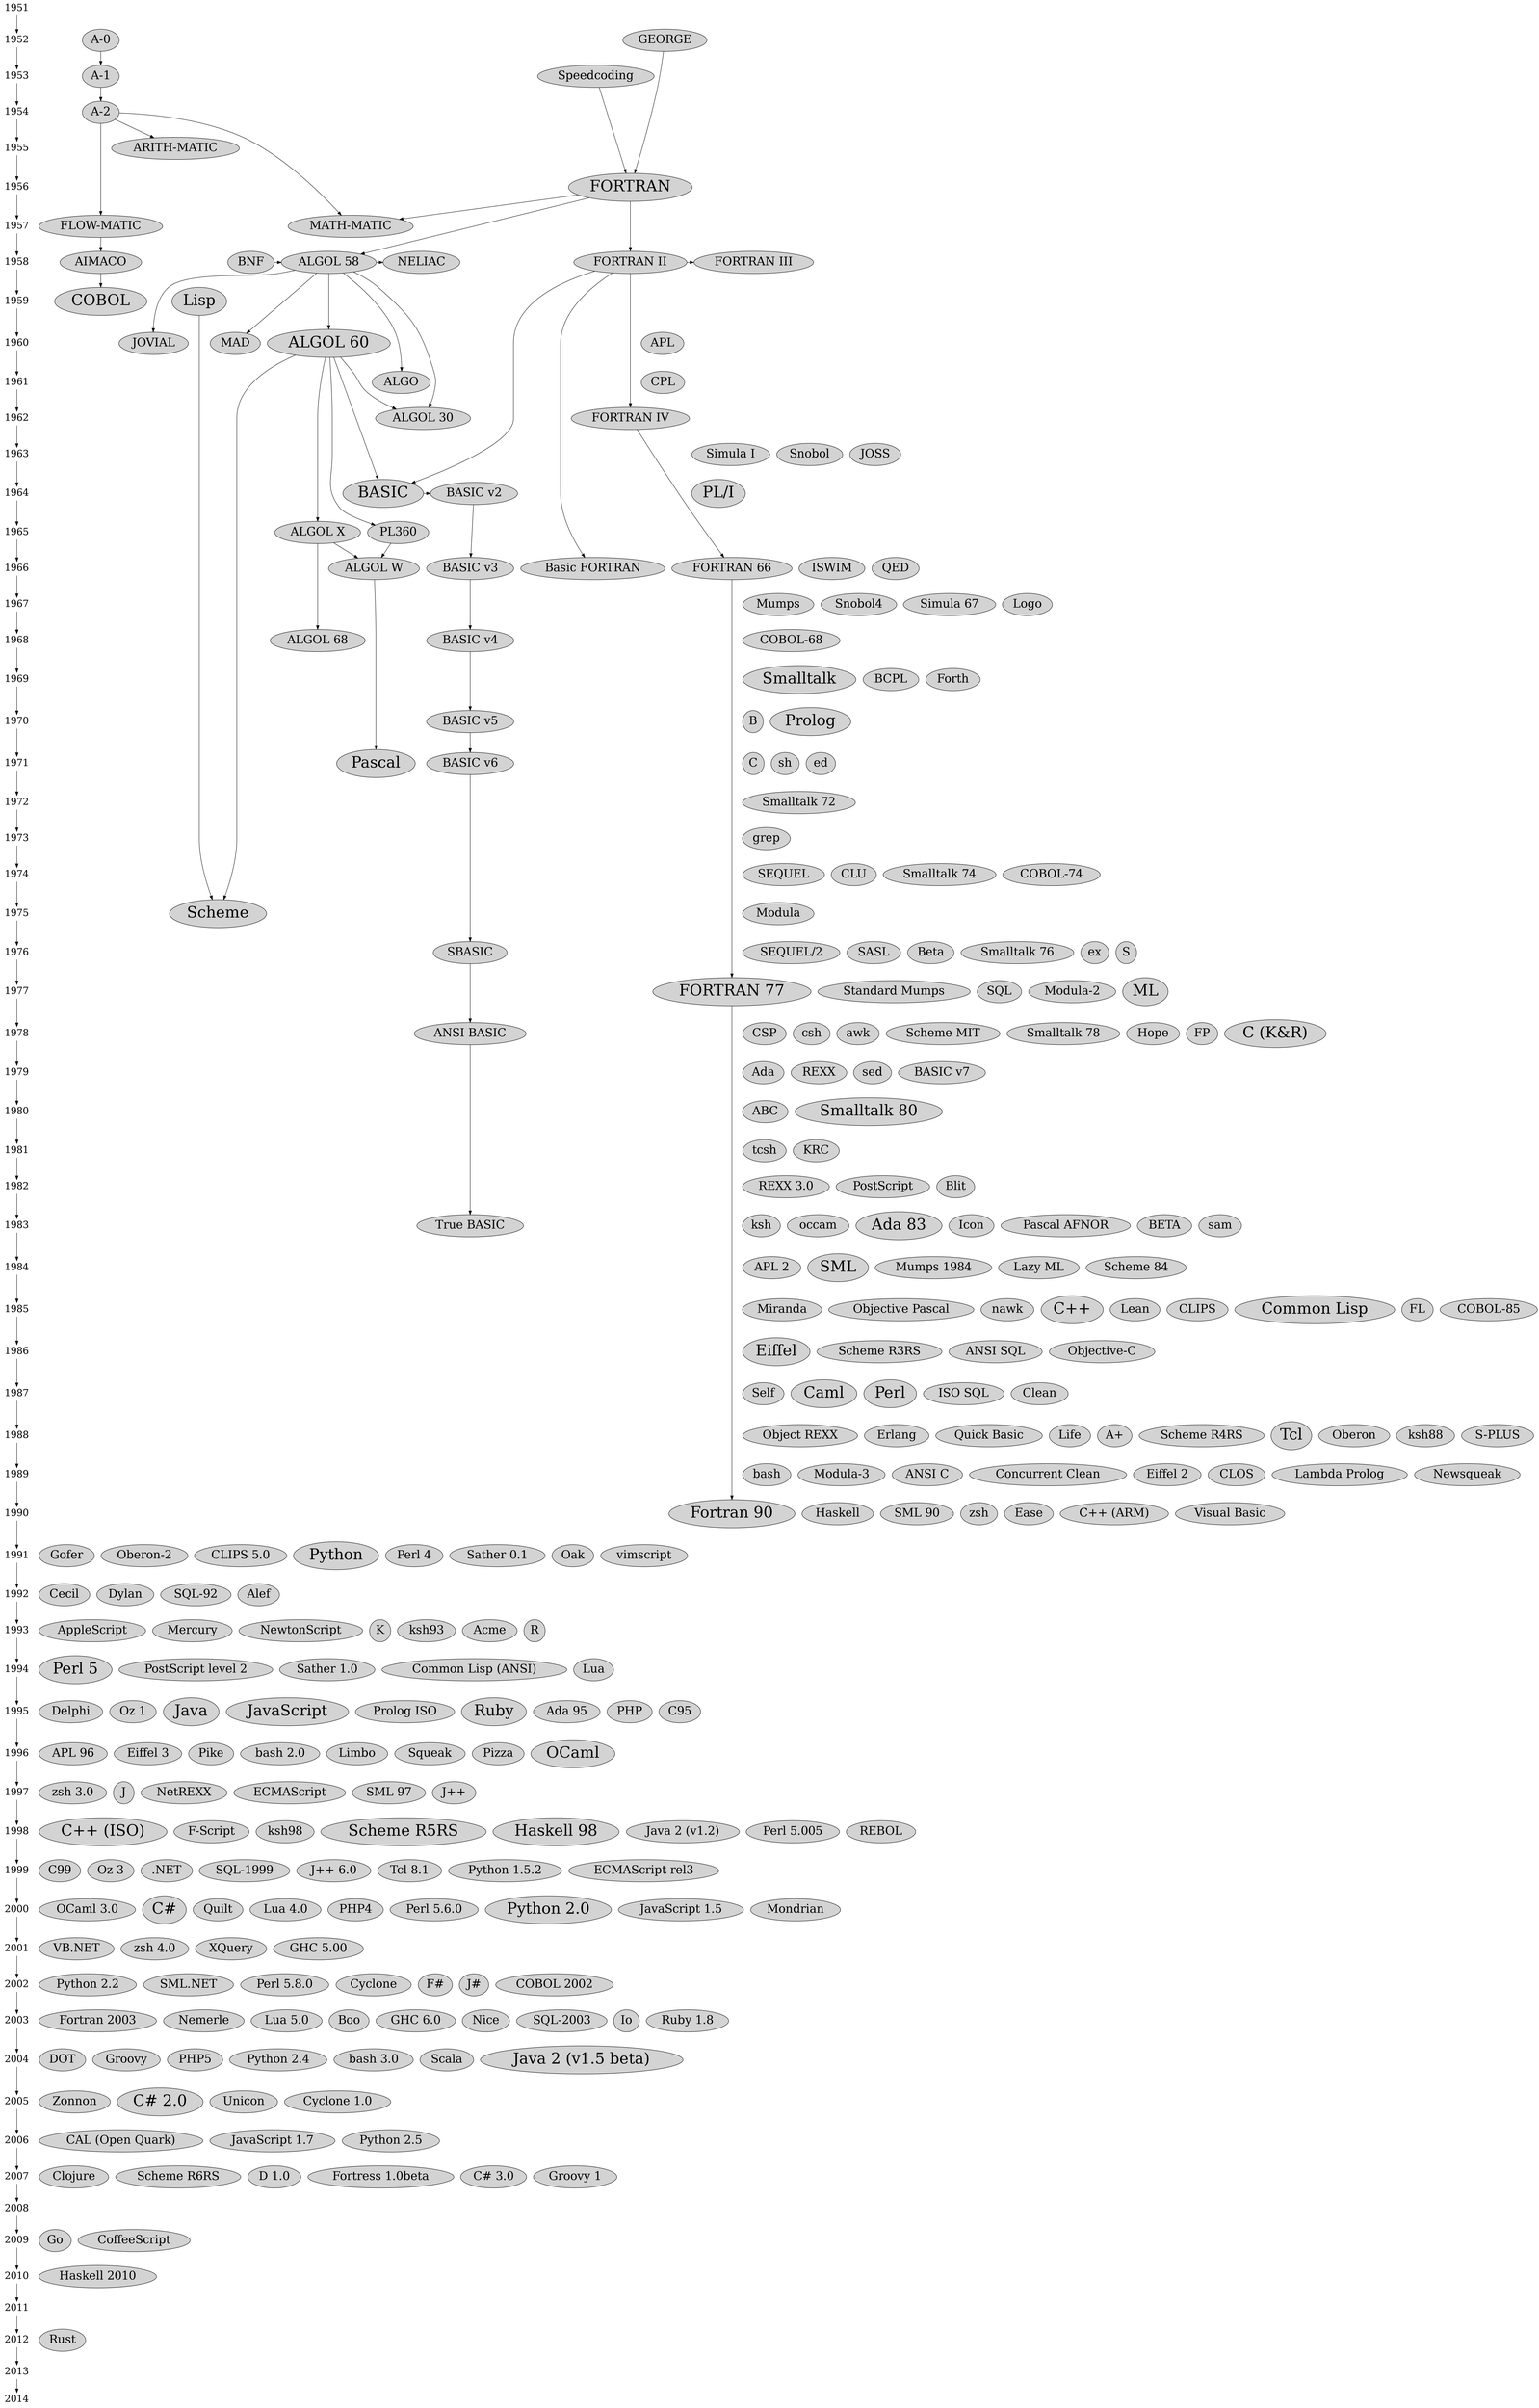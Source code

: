 digraph dd {

  {
    node [ shape=plaintext,fontsize=25 ];

    1951 -> 1952 -> 1953 -> 1954 -> 1955 -> 1956 -> 1957 -> 1958 -> 1959 ->
    1960 -> 1961 -> 1962 -> 1963 -> 1964 -> 1965 -> 1966 -> 1967 -> 1968 -> 1969 ->
    1970 -> 1971 -> 1972 -> 1973 -> 1974 -> 1975 -> 1976 -> 1977 -> 1978 -> 1979 ->
    1980 -> 1981 -> 1982 -> 1983 -> 1984 -> 1985 -> 1986 -> 1987 -> 1988 -> 1989 ->
    1990 -> 1991 -> 1992 -> 1993 -> 1994 -> 1995 -> 1996 -> 1997 -> 1998 -> 1999 ->
    2000 -> 2001 -> 2002 -> 2003 -> 2004 -> 2005 -> 2006 -> 2007 -> 2008 -> 2009 ->
    2010 -> 2011 -> 2012 -> 2013 -> 2014

  }

node [ fontsize=30, style=filled ];

{ rank = same ; 1952
    "A-0"
    "GEORGE"
}

{ rank = same ; 1953
    "A-1"
    "Speedcoding"
}

{ rank = same ; 1954
    "A-2"
}

{ rank = same ; 1955
    "ARITH-MATIC"
}

{ rank = same ; 1956
    "FORTRAN" [ fontsize=40 ]
}

{ rank = same ; 1957
    "MATH-MATIC"
    "FLOW-MATIC"
}

{ rank = same ; 1958
    "BNF"
    "ALGOL 58"
    "NELIAC"
    "AIMACO"
    "FORTRAN II"
    "FORTRAN III"
}

{ rank = same ; 1959
    "Lisp" [ fontsize=40 ]
    "COBOL" [ fontsize=40 ]
}

{ rank = same ; 1960
    "ALGOL 60" [ fontsize=40 ]
    "JOVIAL"
    "MAD"
    "APL"
}

{ rank = same ; 1961
    "CPL"
    "ALGO"
}

{ rank = same ; 1962
    "ALGOL 30"
    "FORTRAN IV"
}

{ rank = same ; 1963
    "Simula I"
    "Snobol"
    "JOSS"
}

{ rank = same ; 1964
    "BASIC" [ fontsize=40]
    "BASIC v2"
    "PL/I" [ fontsize=40 ]
}

{ rank = same ; 1965
    "ALGOL X"
    "PL360"
}

{ rank = same ; 1966
    "ISWIM"
    "ALGOL W"
    "QED"
    "BASIC v3"
    "FORTRAN 66"
    "Basic FORTRAN"
}

{ rank = same ; 1967
    "Mumps"
    "Snobol4"
    "Simula 67"
    "Logo"
}

{ rank = same ; 1968
    "COBOL-68"
    "ALGOL 68"
    "BASIC v4"
}

{ rank = same ; 1969
    "Smalltalk" [ fontsize=40 ]
    "BCPL"
    "Forth"
}

{ rank = same ; 1970
    "B"
    "Prolog" [ fontsize=40 ]
    "BASIC v5"
}

{ rank = same ; 1971
    "C"
    "sh"
    "Pascal" [ fontsize=40 ]
    "ed"
    "BASIC v6"
}

{ rank = same ; 1972
    "Smalltalk 72"
}

{ rank = same ; 1973
    "grep"
}

{ rank = same ; 1974
    "SEQUEL"
    "CLU"
    "Smalltalk 74"
    "COBOL-74"
}

{ rank = same ; 1975
    "Modula"
    "Scheme" [ fontsize=40 ]
}

{ rank = same ; 1976
    "SEQUEL/2"
    "SASL"
    "Beta"
    "Smalltalk 76"
    "ex"
    "S"
    "SBASIC"
}

{ rank = same ; 1977
    "Standard Mumps"
    "FORTRAN 77" [ fontsize=40 ]
    "SQL"
    "Modula-2"
    "ML" [ fontsize=40 ]
}

{ rank = same ; 1978
    "CSP"
    "csh"
    "awk"
    "Scheme MIT"
    "Smalltalk 78"
    "Hope"
    "FP"
    "C (K&R)" [ fontsize=40 ]
}

{ rank = same ; 1979
    "Ada"
    "REXX"
    "sed"
    "BASIC v7"
}

{ rank = same ; 1980
    "ABC"
    "Smalltalk 80" [ fontsize=40 ]
}

{ rank = same ; 1981
    "tcsh"
    "KRC"
}

{ rank = same ; 1982
    "REXX 3.0"
    "PostScript"
    "Blit"
}

{ rank = same ; 1983
    "True BASIC"
    "ksh"
    "occam"
    "Ada 83" [ fontsize=40 ]
    "Icon"
    "Pascal AFNOR"
    "BETA"
    "sam"
}

{ rank = same ; 1984
    "APL 2"
    "SML" [ fontsize=40 ]
    "Mumps 1984"
    "Lazy ML"
    "Scheme 84"
}

{ rank = same ; 1985
    "Miranda"
    "Objective Pascal"
    "nawk"
    "C++" [ fontsize=40 ]
    "Lean"
    "CLIPS"
    "Common Lisp" [ fontsize=40 ]
    "FL"
    "COBOL-85"
}

{ rank = same ; 1986
    "Eiffel" [ fontsize=40 ]
    "Scheme R3RS"
    "ANSI SQL"
    "Objective-C"
}

{ rank = same ; 1987
    "Self"
    "Caml" [ fontsize=40 ]
    "Perl" [ fontsize=40 ]
    "ISO SQL"
    "Clean"
}

{ rank = same ; 1988
    "Object REXX"
    "Erlang"
    "Quick Basic"
    "Life"
    "A+"
    "Scheme R4RS"
    "Tcl" [ fontsize=40 ]
    "Oberon"
    "ksh88"
    "S-PLUS"
}

{ rank = same ; 1989
    "bash"
    "Modula-3"
    "ANSI C"
    "Concurrent Clean"
    "Eiffel 2"
    "CLOS"
    "Lambda Prolog"
    "Newsqueak"
}

{ rank = same ; 1990
    "Haskell"
    "Fortran 90" [ fontsize=40 ]
    "SML 90"
    "zsh"
    "Ease"
    "C++ (ARM)"
    "Visual Basic"
}

{ rank = same ; 1991
    "Gofer"
    "Oberon-2"
    "CLIPS 5.0"
    "Python" [ fontsize=40 ]
    "Perl 4"
    "Sather 0.1"
    "Oak"
    "vimscript"
}

{ rank = same ; 1992
    "Cecil"
    "Dylan"
    "SQL-92"
    "Alef"
}

{ rank = same ; 1993
    "AppleScript"
    "Mercury"
    "NewtonScript"
    "K"
    "ksh93"
    "Acme"
    "R"
}

{ rank = same ; 1994
    "Perl 5" [ fontsize=40 ]
    "PostScript level 2"
    "Sather 1.0"
    "Common Lisp (ANSI)"
    "Lua"
}

{ rank = same ; 1995
    "Delphi"
    "Oz 1"
    "Java" [ fontsize=40 ]
    "JavaScript" [ fontsize=40 ]
    "Prolog ISO"
    "Ruby" [ fontsize=40 ]
    "Ada 95"
    "PHP"
    "C95"
}

{ rank = same ; 1996
    "APL 96"
    "Eiffel 3"
    "Pike"
    "bash 2.0"
    "Limbo"
    "Squeak"
    "Pizza"
    "OCaml" [ fontsize=40 ]
}

{ rank = same ; 1997
    "zsh 3.0"
    "J"
    "NetREXX"
    "ECMAScript"
    "SML 97"
    "J++"
}

{ rank = same ; 1998
    "C++ (ISO)" [ fontsize=40 ]
    "F-Script"
    "ksh98"
    "Scheme R5RS" [ fontsize=40 ]
    "Haskell 98" [ fontsize=40 ]
    "Java 2 (v1.2)"
    "Perl 5.005"
    "REBOL"
}

{ rank = same ; 1999
    "C99"
    "Oz 3"
    ".NET"
    "SQL-1999"
    "J++ 6.0"
    "Tcl 8.1"
    "Python 1.5.2"
    "ECMAScript rel3"
}

{ rank = same ; 2000
    "OCaml 3.0"
    "C#" [ fontsize=40 ]
    "Quilt"
    "Lua 4.0"
    "PHP4"
    "Perl 5.6.0"
    "Python 2.0" [ fontsize=40 ]
    "JavaScript 1.5"
    "Mondrian"
}

{ rank = same ; 2001
    "VB.NET"
    "zsh 4.0"
    "XQuery"
    "GHC 5.00"
}

{ rank = same ; 2002
    "Python 2.2"
    "SML.NET"
    "Perl 5.8.0"
    "Cyclone"
    "F#"
    "J#"
    "COBOL 2002"
}

{ rank = same ; 2003
    "Fortran 2003"
    "Nemerle"
    "Lua 5.0"
    "Boo"
    "GHC 6.0"
    "Nice"
    "SQL-2003"
    "Io"
    "Ruby 1.8"
}

{ rank = same ; 2004
    "DOT"
}

{ rank = same ; 2004
    "Groovy"
    "PHP5"
    "Python 2.4"
    "bash 3.0"
    "Scala"
    "Java 2 (v1.5 beta)" [ fontsize=40 ]
}

{ rank = same ; 2005
    "Zonnon"
    "C# 2.0" [ fontsize=40 ]
    "Unicon"
    "Cyclone 1.0"
}

{ rank = same ; 2006
    "CAL (Open Quark)"
    "JavaScript 1.7"
    "Python 2.5"
}

{ rank = same ; 2007
    "Clojure"
}

{ rank = same ; 2007
    "Scheme R6RS"
    "D 1.0"
    "Fortress 1.0beta"
    "C# 3.0"
    "Groovy 1"
}

{ rank = same ; 2009
    "Go"
    "CoffeeScript"
}

{ rank = same ; 2010
    "Haskell 2010"
}

{ rank = same ; 2012
    "Rust"
}

"A-0" -> "A-1" [weight=5]
"A-1" -> "A-2" [weight=5]
"A-2" -> "MATH-MATIC"
"A-2" -> "ARITH-MATIC"
"A-2" -> "FLOW-MATIC" [weight=5]
"Speedcoding" -> "FORTRAN"
"GEORGE" -> "FORTRAN"
"FORTRAN" -> "MATH-MATIC"
"FLOW-MATIC" -> "AIMACO" [weight=5]
"AIMACO" -> "COBOL" [weight=5]
"FORTRAN" -> "ALGOL 58"
"FORTRAN" -> "FORTRAN II" [weight=5]
"FORTRAN II" -> "FORTRAN III" [weight=5]
"FORTRAN II" -> "FORTRAN IV" [weight=5]
"FORTRAN II" -> "BASIC"
"FORTRAN IV" -> "FORTRAN 66"
"FORTRAN II" -> "Basic FORTRAN"
"FORTRAN 66" -> "FORTRAN 77"
"FORTRAN 77" -> "Fortran 90"
"ALGOL 58" -> "ALGOL 60" [weight=5]
"ALGOL 58" -> "NELIAC"
"ALGOL 60" -> "ALGOL X" [weight=5]
"ALGOL 60" -> "PL360"
"ALGOL 60" -> "BASIC"
"ALGOL X" -> "ALGOL 68" [weight=5]
"PL360" -> "ALGOL W"
"ALGOL X" -> "ALGOL W"
"ALGOL W" -> "Pascal"
"ALGOL 58" -> "JOVIAL"
"ALGOL 58" -> "MAD"
"ALGOL 58" -> "ALGO"
"ALGOL 58" -> "ALGOL 30"
"ALGOL 60" -> "ALGOL 30"
"ALGOL 60" -> "Scheme"
"Lisp" -> "Scheme"
"BNF" -> "ALGOL 58"
"BASIC" -> "BASIC v2"
"BASIC v2" -> "BASIC v3"
"BASIC v3" -> "BASIC v4"
"BASIC v4" -> "BASIC v5"
"BASIC v5" -> "BASIC v6"
"BASIC v6" -> "SBASIC"
"SBASIC" -> "ANSI BASIC"
"ANSI BASIC" -> "True BASIC"

}
